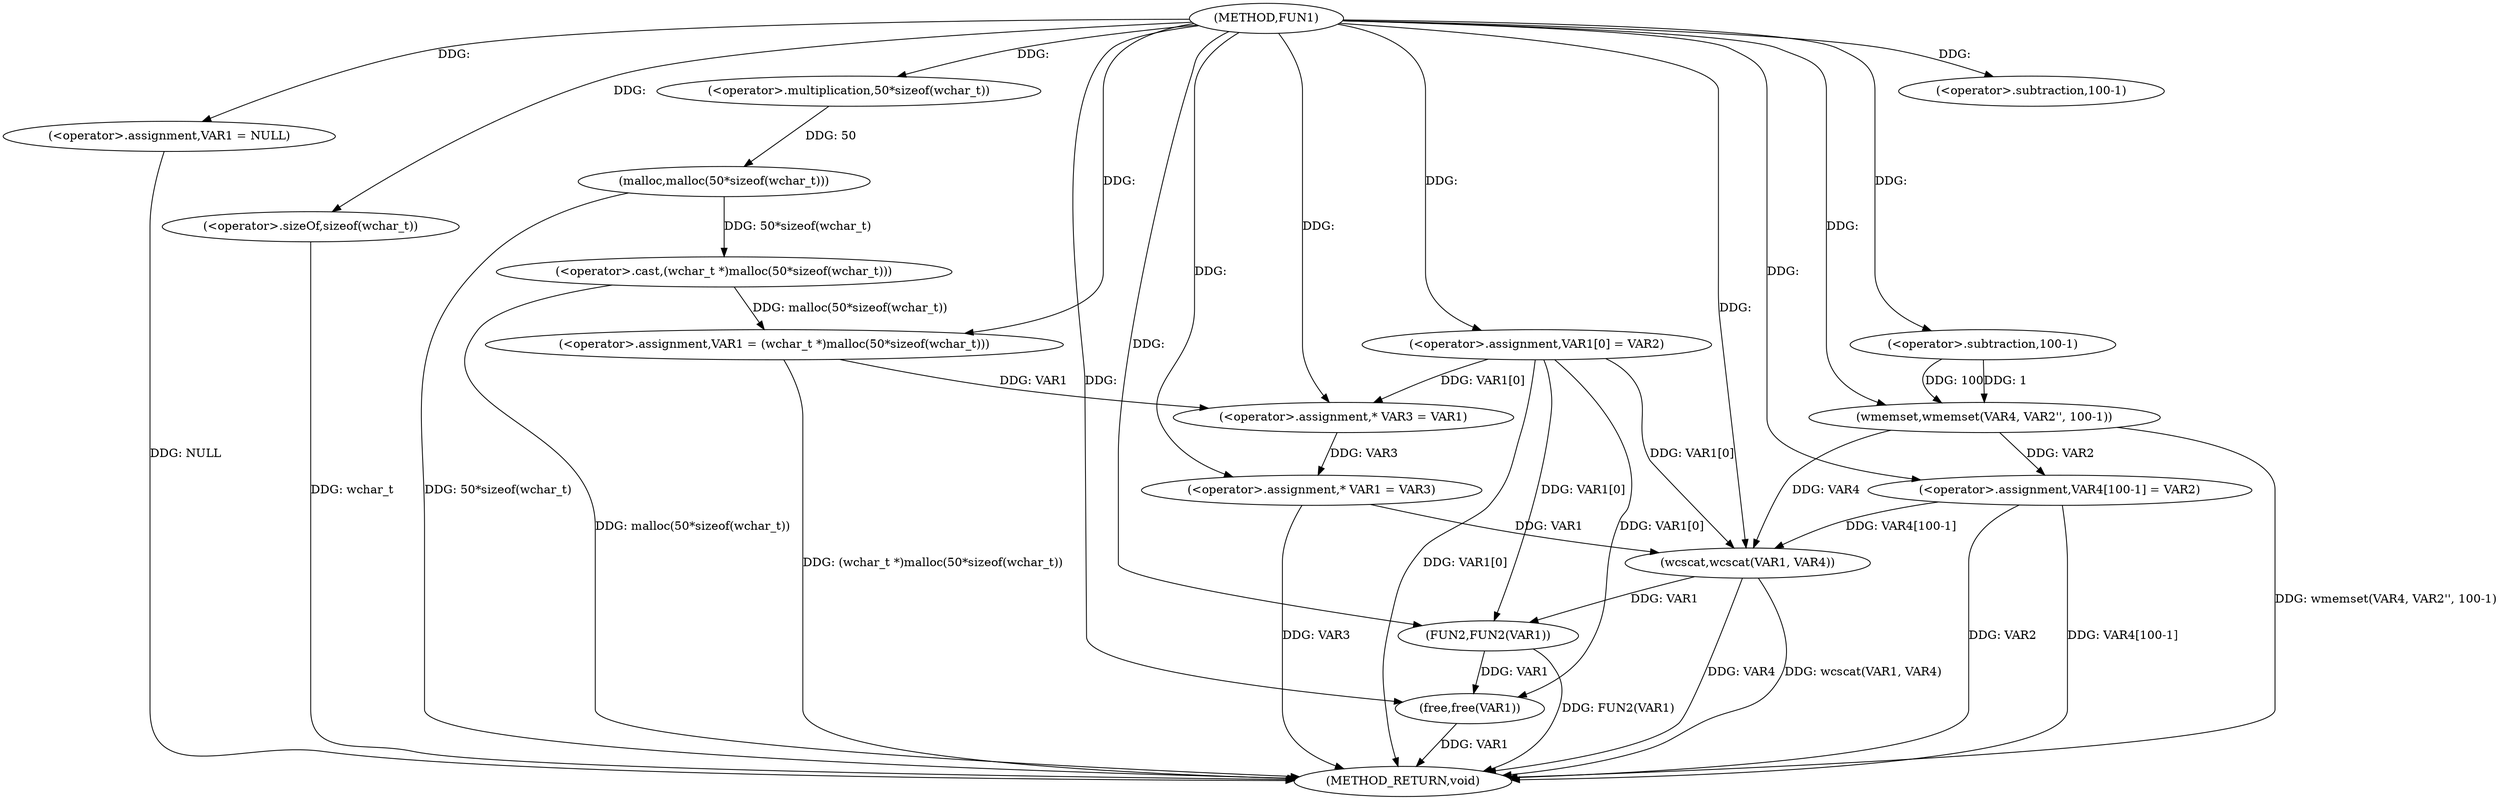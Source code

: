 digraph FUN1 {  
"1000100" [label = "(METHOD,FUN1)" ]
"1000151" [label = "(METHOD_RETURN,void)" ]
"1000103" [label = "(<operator>.assignment,VAR1 = NULL)" ]
"1000106" [label = "(<operator>.assignment,VAR1 = (wchar_t *)malloc(50*sizeof(wchar_t)))" ]
"1000108" [label = "(<operator>.cast,(wchar_t *)malloc(50*sizeof(wchar_t)))" ]
"1000110" [label = "(malloc,malloc(50*sizeof(wchar_t)))" ]
"1000111" [label = "(<operator>.multiplication,50*sizeof(wchar_t))" ]
"1000113" [label = "(<operator>.sizeOf,sizeof(wchar_t))" ]
"1000115" [label = "(<operator>.assignment,VAR1[0] = VAR2)" ]
"1000122" [label = "(<operator>.assignment,* VAR3 = VAR1)" ]
"1000126" [label = "(<operator>.assignment,* VAR1 = VAR3)" ]
"1000131" [label = "(wmemset,wmemset(VAR4, VAR2'', 100-1))" ]
"1000134" [label = "(<operator>.subtraction,100-1)" ]
"1000137" [label = "(<operator>.assignment,VAR4[100-1] = VAR2)" ]
"1000140" [label = "(<operator>.subtraction,100-1)" ]
"1000144" [label = "(wcscat,wcscat(VAR1, VAR4))" ]
"1000147" [label = "(FUN2,FUN2(VAR1))" ]
"1000149" [label = "(free,free(VAR1))" ]
  "1000106" -> "1000151"  [ label = "DDG: (wchar_t *)malloc(50*sizeof(wchar_t))"] 
  "1000103" -> "1000151"  [ label = "DDG: NULL"] 
  "1000113" -> "1000151"  [ label = "DDG: wchar_t"] 
  "1000149" -> "1000151"  [ label = "DDG: VAR1"] 
  "1000144" -> "1000151"  [ label = "DDG: VAR4"] 
  "1000131" -> "1000151"  [ label = "DDG: wmemset(VAR4, VAR2'', 100-1)"] 
  "1000144" -> "1000151"  [ label = "DDG: wcscat(VAR1, VAR4)"] 
  "1000108" -> "1000151"  [ label = "DDG: malloc(50*sizeof(wchar_t))"] 
  "1000137" -> "1000151"  [ label = "DDG: VAR2"] 
  "1000126" -> "1000151"  [ label = "DDG: VAR3"] 
  "1000137" -> "1000151"  [ label = "DDG: VAR4[100-1]"] 
  "1000147" -> "1000151"  [ label = "DDG: FUN2(VAR1)"] 
  "1000110" -> "1000151"  [ label = "DDG: 50*sizeof(wchar_t)"] 
  "1000115" -> "1000151"  [ label = "DDG: VAR1[0]"] 
  "1000100" -> "1000103"  [ label = "DDG: "] 
  "1000108" -> "1000106"  [ label = "DDG: malloc(50*sizeof(wchar_t))"] 
  "1000100" -> "1000106"  [ label = "DDG: "] 
  "1000110" -> "1000108"  [ label = "DDG: 50*sizeof(wchar_t)"] 
  "1000111" -> "1000110"  [ label = "DDG: 50"] 
  "1000100" -> "1000111"  [ label = "DDG: "] 
  "1000100" -> "1000113"  [ label = "DDG: "] 
  "1000100" -> "1000115"  [ label = "DDG: "] 
  "1000106" -> "1000122"  [ label = "DDG: VAR1"] 
  "1000115" -> "1000122"  [ label = "DDG: VAR1[0]"] 
  "1000100" -> "1000122"  [ label = "DDG: "] 
  "1000122" -> "1000126"  [ label = "DDG: VAR3"] 
  "1000100" -> "1000126"  [ label = "DDG: "] 
  "1000100" -> "1000131"  [ label = "DDG: "] 
  "1000134" -> "1000131"  [ label = "DDG: 100"] 
  "1000134" -> "1000131"  [ label = "DDG: 1"] 
  "1000100" -> "1000134"  [ label = "DDG: "] 
  "1000131" -> "1000137"  [ label = "DDG: VAR2"] 
  "1000100" -> "1000137"  [ label = "DDG: "] 
  "1000100" -> "1000140"  [ label = "DDG: "] 
  "1000126" -> "1000144"  [ label = "DDG: VAR1"] 
  "1000115" -> "1000144"  [ label = "DDG: VAR1[0]"] 
  "1000100" -> "1000144"  [ label = "DDG: "] 
  "1000131" -> "1000144"  [ label = "DDG: VAR4"] 
  "1000137" -> "1000144"  [ label = "DDG: VAR4[100-1]"] 
  "1000144" -> "1000147"  [ label = "DDG: VAR1"] 
  "1000115" -> "1000147"  [ label = "DDG: VAR1[0]"] 
  "1000100" -> "1000147"  [ label = "DDG: "] 
  "1000147" -> "1000149"  [ label = "DDG: VAR1"] 
  "1000115" -> "1000149"  [ label = "DDG: VAR1[0]"] 
  "1000100" -> "1000149"  [ label = "DDG: "] 
}
